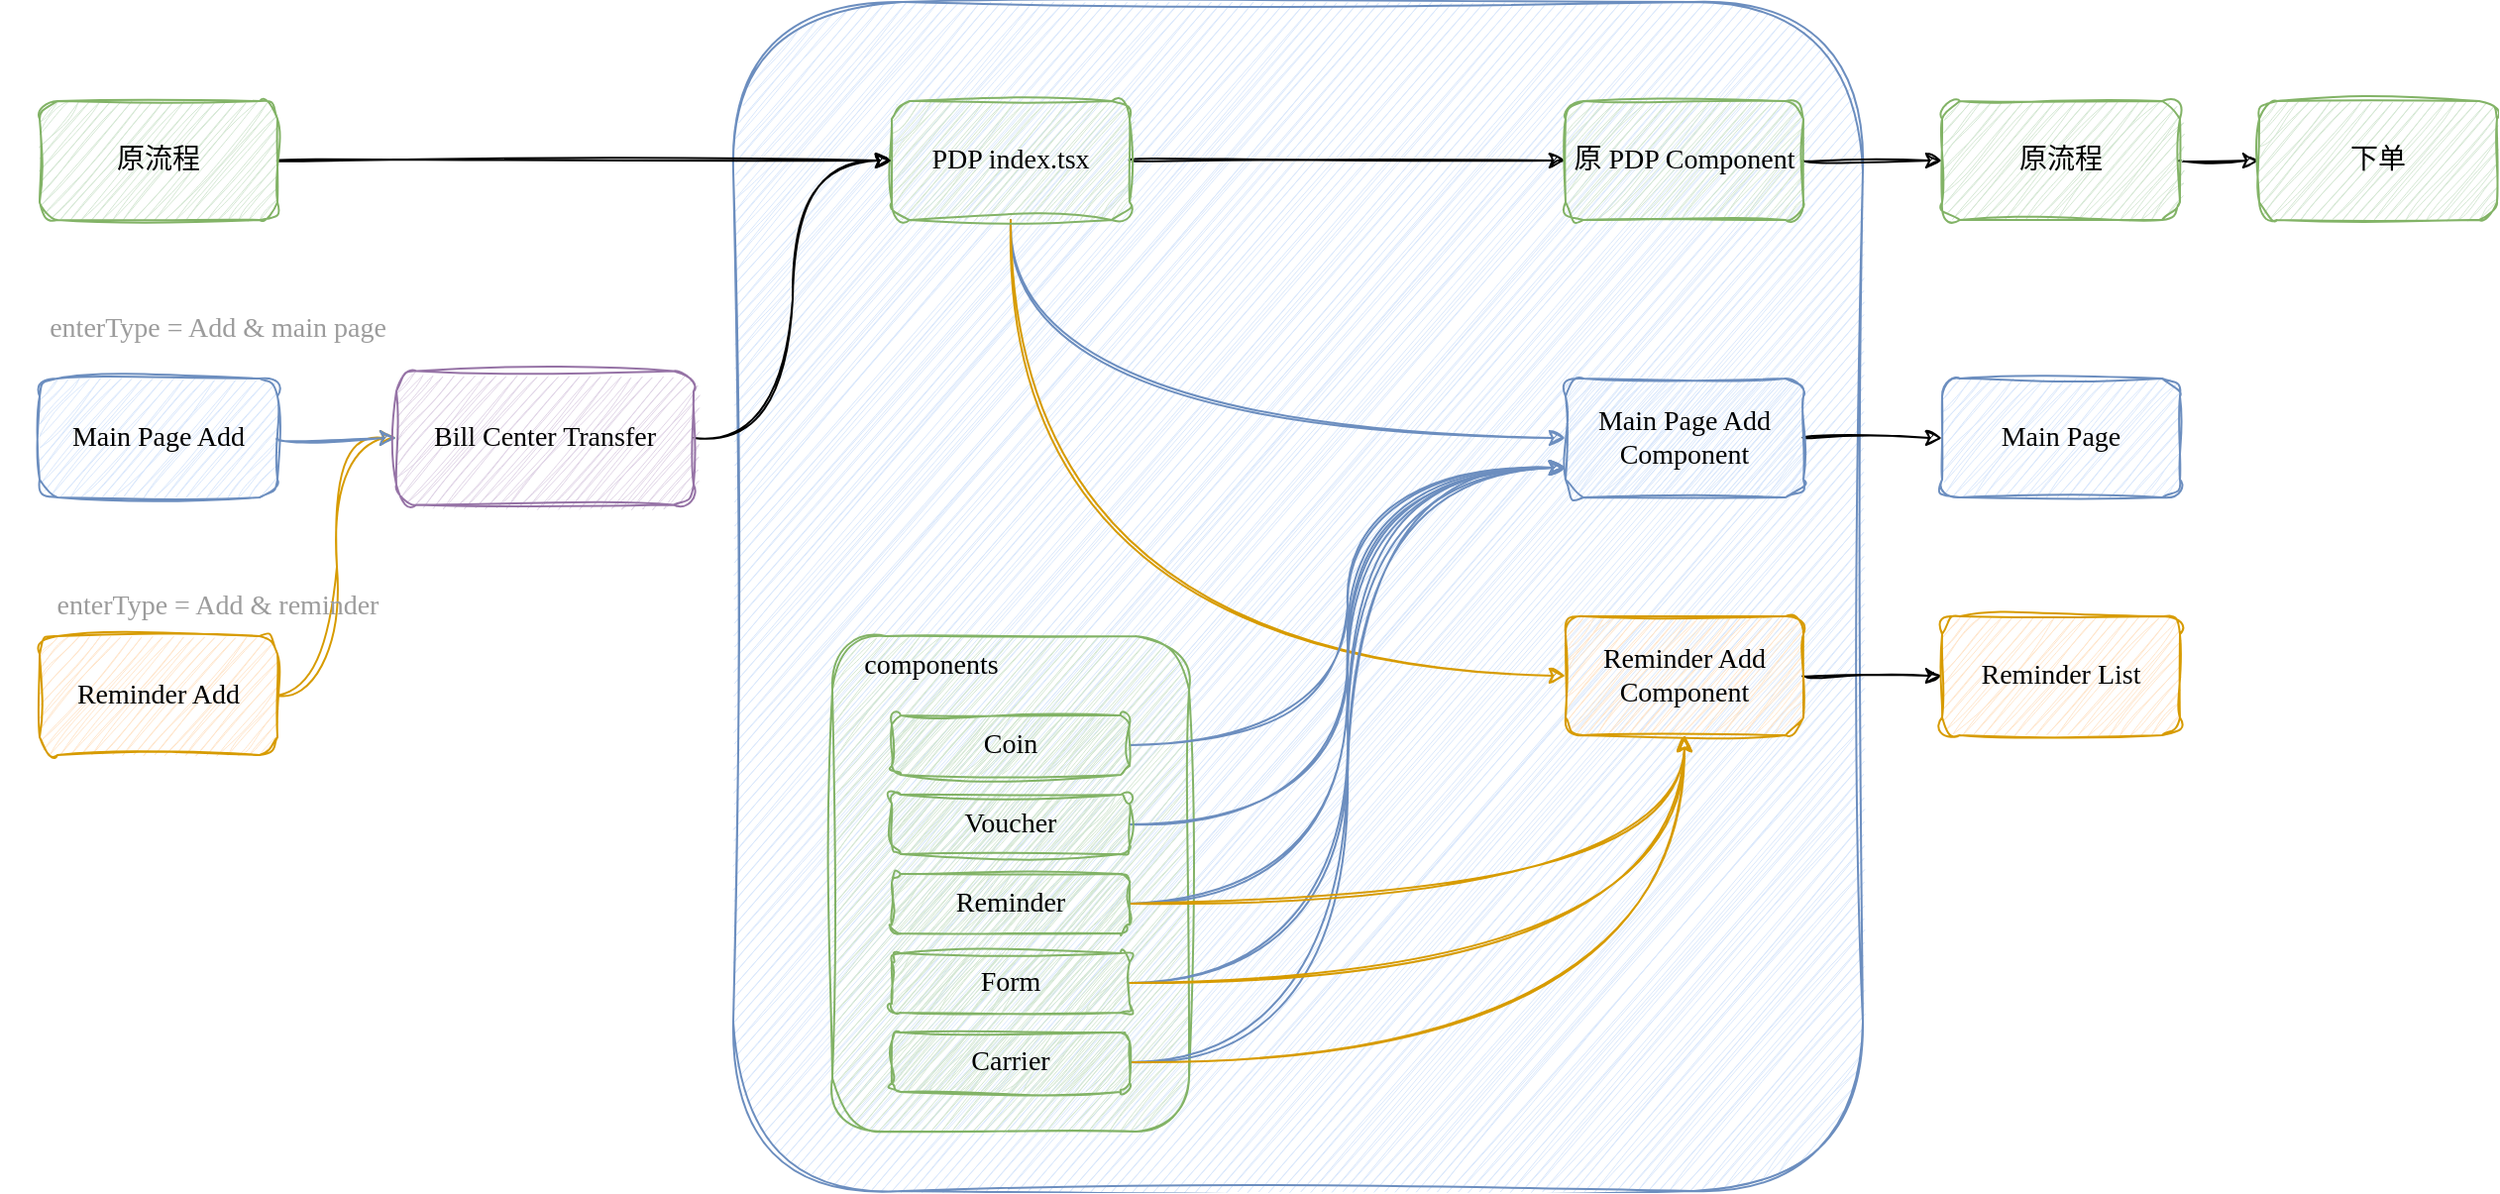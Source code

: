 <mxfile version="24.8.4" pages="3">
  <diagram name="第 1 页" id="teSIABedf8bf0ajUc_VX">
    <mxGraphModel dx="2247" dy="877" grid="1" gridSize="10" guides="1" tooltips="1" connect="1" arrows="1" fold="1" page="1" pageScale="1" pageWidth="827" pageHeight="1169" math="0" shadow="0">
      <root>
        <mxCell id="0" />
        <mxCell id="1" parent="0" />
        <mxCell id="sEB5FwpAec_Wfmmrv-Z2-6" value="" style="rounded=1;whiteSpace=wrap;html=1;sketch=1;hachureGap=4;jiggle=2;curveFitting=1;fontFamily=手札体-简;fontSize=14;labelBackgroundColor=none;fillColor=#dae8fc;strokeColor=#6c8ebf;textOpacity=50;" vertex="1" parent="1">
          <mxGeometry x="270" y="100" width="570" height="600" as="geometry" />
        </mxCell>
        <mxCell id="sEB5FwpAec_Wfmmrv-Z2-35" value="" style="rounded=1;whiteSpace=wrap;html=1;sketch=1;hachureGap=4;jiggle=2;curveFitting=1;fontFamily=手札体-简;fontSize=14;labelBackgroundColor=none;fillColor=#d5e8d4;strokeColor=#82b366;" vertex="1" parent="1">
          <mxGeometry x="320" y="420" width="180" height="250" as="geometry" />
        </mxCell>
        <mxCell id="sEB5FwpAec_Wfmmrv-Z2-27" style="edgeStyle=orthogonalEdgeStyle;shape=connector;curved=1;rounded=0;sketch=1;hachureGap=4;jiggle=2;curveFitting=1;orthogonalLoop=1;jettySize=auto;html=1;exitX=1;exitY=0.5;exitDx=0;exitDy=0;entryX=0;entryY=0.5;entryDx=0;entryDy=0;strokeColor=default;align=center;verticalAlign=middle;fontFamily=手札体-简;fontSize=14;fontColor=default;labelBackgroundColor=none;endArrow=classic;textOpacity=50;" edge="1" parent="1" source="sEB5FwpAec_Wfmmrv-Z2-1" target="sEB5FwpAec_Wfmmrv-Z2-2">
          <mxGeometry relative="1" as="geometry" />
        </mxCell>
        <mxCell id="sEB5FwpAec_Wfmmrv-Z2-1" value="原流程" style="rounded=1;whiteSpace=wrap;html=1;sketch=1;hachureGap=4;jiggle=2;curveFitting=1;fontFamily=手札体-简;fontSize=14;fillColor=#d5e8d4;strokeColor=#82b366;labelBackgroundColor=none;" vertex="1" parent="1">
          <mxGeometry x="-80" y="150" width="120" height="60" as="geometry" />
        </mxCell>
        <mxCell id="sEB5FwpAec_Wfmmrv-Z2-5" value="" style="edgeStyle=orthogonalEdgeStyle;rounded=0;sketch=1;hachureGap=4;jiggle=2;curveFitting=1;orthogonalLoop=1;jettySize=auto;html=1;fontFamily=手札体-简;curved=1;exitX=1;exitY=0.5;exitDx=0;exitDy=0;fontSize=14;textOpacity=50;labelBackgroundColor=none;" edge="1" parent="1" source="sEB5FwpAec_Wfmmrv-Z2-11" target="sEB5FwpAec_Wfmmrv-Z2-4">
          <mxGeometry relative="1" as="geometry">
            <mxPoint x="910.0" y="141.3" as="sourcePoint" />
          </mxGeometry>
        </mxCell>
        <mxCell id="sEB5FwpAec_Wfmmrv-Z2-12" style="edgeStyle=orthogonalEdgeStyle;shape=connector;curved=1;rounded=0;sketch=1;hachureGap=4;jiggle=2;curveFitting=1;orthogonalLoop=1;jettySize=auto;html=1;exitX=1;exitY=0.5;exitDx=0;exitDy=0;strokeColor=default;align=center;verticalAlign=middle;fontFamily=手札体-简;fontSize=14;fontColor=default;labelBackgroundColor=none;endArrow=classic;textOpacity=50;" edge="1" parent="1" source="sEB5FwpAec_Wfmmrv-Z2-2" target="sEB5FwpAec_Wfmmrv-Z2-11">
          <mxGeometry relative="1" as="geometry" />
        </mxCell>
        <mxCell id="sEB5FwpAec_Wfmmrv-Z2-19" style="edgeStyle=orthogonalEdgeStyle;shape=connector;curved=1;rounded=0;sketch=1;hachureGap=4;jiggle=2;curveFitting=1;orthogonalLoop=1;jettySize=auto;html=1;exitX=0.5;exitY=1;exitDx=0;exitDy=0;strokeColor=#6c8ebf;align=center;verticalAlign=middle;fontFamily=手札体-简;fontSize=14;fontColor=default;labelBackgroundColor=none;endArrow=classic;entryX=0;entryY=0.5;entryDx=0;entryDy=0;fillColor=#dae8fc;textOpacity=50;" edge="1" parent="1" source="sEB5FwpAec_Wfmmrv-Z2-2" target="sEB5FwpAec_Wfmmrv-Z2-13">
          <mxGeometry relative="1" as="geometry" />
        </mxCell>
        <mxCell id="sEB5FwpAec_Wfmmrv-Z2-20" style="edgeStyle=orthogonalEdgeStyle;shape=connector;curved=1;rounded=0;sketch=1;hachureGap=4;jiggle=2;curveFitting=1;orthogonalLoop=1;jettySize=auto;html=1;exitX=0.5;exitY=1;exitDx=0;exitDy=0;entryX=0;entryY=0.5;entryDx=0;entryDy=0;strokeColor=#d79b00;align=center;verticalAlign=middle;fontFamily=手札体-简;fontSize=14;fontColor=default;labelBackgroundColor=none;endArrow=classic;fillColor=#ffe6cc;textOpacity=50;" edge="1" parent="1" source="sEB5FwpAec_Wfmmrv-Z2-2" target="sEB5FwpAec_Wfmmrv-Z2-14">
          <mxGeometry relative="1" as="geometry" />
        </mxCell>
        <mxCell id="sEB5FwpAec_Wfmmrv-Z2-2" value="PDP index.tsx" style="rounded=1;whiteSpace=wrap;html=1;sketch=1;hachureGap=4;jiggle=2;curveFitting=1;fontFamily=手札体-简;fontSize=14;fillColor=#d5e8d4;strokeColor=#82b366;labelBackgroundColor=none;" vertex="1" parent="1">
          <mxGeometry x="350" y="150" width="120" height="60" as="geometry" />
        </mxCell>
        <mxCell id="sEB5FwpAec_Wfmmrv-Z2-25" value="" style="edgeStyle=orthogonalEdgeStyle;shape=connector;curved=1;rounded=0;sketch=1;hachureGap=4;jiggle=2;curveFitting=1;orthogonalLoop=1;jettySize=auto;html=1;strokeColor=default;align=center;verticalAlign=middle;fontFamily=手札体-简;fontSize=14;fontColor=default;labelBackgroundColor=none;endArrow=classic;textOpacity=50;" edge="1" parent="1" source="sEB5FwpAec_Wfmmrv-Z2-4" target="sEB5FwpAec_Wfmmrv-Z2-24">
          <mxGeometry relative="1" as="geometry" />
        </mxCell>
        <mxCell id="sEB5FwpAec_Wfmmrv-Z2-4" value="原流程" style="rounded=1;whiteSpace=wrap;html=1;sketch=1;hachureGap=4;jiggle=2;curveFitting=1;fontFamily=手札体-简;fontSize=14;fillColor=#d5e8d4;strokeColor=#82b366;labelBackgroundColor=none;" vertex="1" parent="1">
          <mxGeometry x="880" y="150" width="120" height="60" as="geometry" />
        </mxCell>
        <mxCell id="sEB5FwpAec_Wfmmrv-Z2-11" value="原 PDP Component" style="rounded=1;whiteSpace=wrap;html=1;sketch=1;hachureGap=4;jiggle=2;curveFitting=1;fontFamily=手札体-简;fontSize=14;labelBackgroundColor=none;fillColor=#d5e8d4;strokeColor=#82b366;" vertex="1" parent="1">
          <mxGeometry x="690" y="150" width="120" height="60" as="geometry" />
        </mxCell>
        <mxCell id="sEB5FwpAec_Wfmmrv-Z2-23" style="edgeStyle=orthogonalEdgeStyle;shape=connector;curved=1;rounded=0;sketch=1;hachureGap=4;jiggle=2;curveFitting=1;orthogonalLoop=1;jettySize=auto;html=1;exitX=1;exitY=0.5;exitDx=0;exitDy=0;entryX=0;entryY=0.5;entryDx=0;entryDy=0;strokeColor=default;align=center;verticalAlign=middle;fontFamily=手札体-简;fontSize=14;fontColor=default;labelBackgroundColor=none;endArrow=classic;textOpacity=50;" edge="1" parent="1" source="sEB5FwpAec_Wfmmrv-Z2-13" target="sEB5FwpAec_Wfmmrv-Z2-21">
          <mxGeometry relative="1" as="geometry" />
        </mxCell>
        <mxCell id="sEB5FwpAec_Wfmmrv-Z2-13" value="Main Page Add Component" style="rounded=1;whiteSpace=wrap;html=1;sketch=1;hachureGap=4;jiggle=2;curveFitting=1;fontFamily=手札体-简;fontSize=14;labelBackgroundColor=none;fillColor=#dae8fc;strokeColor=#6c8ebf;" vertex="1" parent="1">
          <mxGeometry x="690" y="290" width="120" height="60" as="geometry" />
        </mxCell>
        <mxCell id="sEB5FwpAec_Wfmmrv-Z2-26" style="edgeStyle=orthogonalEdgeStyle;shape=connector;curved=1;rounded=0;sketch=1;hachureGap=4;jiggle=2;curveFitting=1;orthogonalLoop=1;jettySize=auto;html=1;exitX=1;exitY=0.5;exitDx=0;exitDy=0;strokeColor=default;align=center;verticalAlign=middle;fontFamily=手札体-简;fontSize=14;fontColor=default;labelBackgroundColor=none;endArrow=classic;textOpacity=50;" edge="1" parent="1" source="sEB5FwpAec_Wfmmrv-Z2-14" target="sEB5FwpAec_Wfmmrv-Z2-22">
          <mxGeometry relative="1" as="geometry" />
        </mxCell>
        <mxCell id="sEB5FwpAec_Wfmmrv-Z2-14" value="Reminder Add Component" style="rounded=1;whiteSpace=wrap;html=1;sketch=1;hachureGap=4;jiggle=2;curveFitting=1;fontFamily=手札体-简;fontSize=14;labelBackgroundColor=none;fillColor=#ffe6cc;strokeColor=#d79b00;" vertex="1" parent="1">
          <mxGeometry x="690" y="410" width="120" height="60" as="geometry" />
        </mxCell>
        <mxCell id="sEB5FwpAec_Wfmmrv-Z2-29" style="edgeStyle=orthogonalEdgeStyle;shape=connector;curved=1;rounded=0;sketch=1;hachureGap=4;jiggle=2;curveFitting=1;orthogonalLoop=1;jettySize=auto;html=1;exitX=1;exitY=0.5;exitDx=0;exitDy=0;strokeColor=#d79b00;align=center;verticalAlign=middle;fontFamily=手札体-简;fontSize=14;fontColor=default;labelBackgroundColor=none;endArrow=classic;entryX=0;entryY=0.5;entryDx=0;entryDy=0;fillColor=#ffe6cc;textOpacity=50;" edge="1" parent="1" source="sEB5FwpAec_Wfmmrv-Z2-15" target="I_00KNkSAoPObTjrYQ4P-1">
          <mxGeometry relative="1" as="geometry">
            <mxPoint x="350" y="255" as="targetPoint" />
          </mxGeometry>
        </mxCell>
        <mxCell id="sEB5FwpAec_Wfmmrv-Z2-15" value="Reminder Add" style="rounded=1;whiteSpace=wrap;html=1;sketch=1;hachureGap=4;jiggle=2;curveFitting=1;fontFamily=手札体-简;fontSize=14;fillColor=#ffe6cc;strokeColor=#d79b00;labelBackgroundColor=none;" vertex="1" parent="1">
          <mxGeometry x="-80" y="420" width="120" height="60" as="geometry" />
        </mxCell>
        <mxCell id="sEB5FwpAec_Wfmmrv-Z2-28" style="edgeStyle=orthogonalEdgeStyle;shape=connector;curved=1;rounded=0;sketch=1;hachureGap=4;jiggle=2;curveFitting=1;orthogonalLoop=1;jettySize=auto;html=1;exitX=1;exitY=0.5;exitDx=0;exitDy=0;entryX=0;entryY=0.5;entryDx=0;entryDy=0;strokeColor=#6c8ebf;align=center;verticalAlign=middle;fontFamily=手札体-简;fontSize=14;fontColor=default;labelBackgroundColor=none;endArrow=classic;fillColor=#dae8fc;textOpacity=50;" edge="1" parent="1" source="sEB5FwpAec_Wfmmrv-Z2-16" target="I_00KNkSAoPObTjrYQ4P-1">
          <mxGeometry relative="1" as="geometry" />
        </mxCell>
        <mxCell id="sEB5FwpAec_Wfmmrv-Z2-16" value="Main Page Add" style="rounded=1;whiteSpace=wrap;html=1;sketch=1;hachureGap=4;jiggle=2;curveFitting=1;fontFamily=手札体-简;fontSize=14;fillColor=#dae8fc;strokeColor=#6c8ebf;labelBackgroundColor=none;" vertex="1" parent="1">
          <mxGeometry x="-80" y="290" width="120" height="60" as="geometry" />
        </mxCell>
        <mxCell id="sEB5FwpAec_Wfmmrv-Z2-21" value="Main Page" style="rounded=1;whiteSpace=wrap;html=1;sketch=1;hachureGap=4;jiggle=2;curveFitting=1;fontFamily=手札体-简;fontSize=14;fillColor=#dae8fc;strokeColor=#6c8ebf;labelBackgroundColor=none;" vertex="1" parent="1">
          <mxGeometry x="880" y="290" width="120" height="60" as="geometry" />
        </mxCell>
        <mxCell id="sEB5FwpAec_Wfmmrv-Z2-22" value="Reminder List" style="rounded=1;whiteSpace=wrap;html=1;sketch=1;hachureGap=4;jiggle=2;curveFitting=1;fontFamily=手札体-简;fontSize=14;fillColor=#ffe6cc;strokeColor=#d79b00;labelBackgroundColor=none;" vertex="1" parent="1">
          <mxGeometry x="880" y="410" width="120" height="60" as="geometry" />
        </mxCell>
        <mxCell id="sEB5FwpAec_Wfmmrv-Z2-24" value="下单" style="rounded=1;whiteSpace=wrap;html=1;sketch=1;hachureGap=4;jiggle=2;curveFitting=1;fontFamily=手札体-简;fontSize=14;fillColor=#d5e8d4;strokeColor=#82b366;labelBackgroundColor=none;" vertex="1" parent="1">
          <mxGeometry x="1040" y="150" width="120" height="60" as="geometry" />
        </mxCell>
        <mxCell id="sEB5FwpAec_Wfmmrv-Z2-41" style="edgeStyle=orthogonalEdgeStyle;shape=connector;curved=1;rounded=0;sketch=1;hachureGap=4;jiggle=2;curveFitting=1;orthogonalLoop=1;jettySize=auto;html=1;exitX=1;exitY=0.5;exitDx=0;exitDy=0;entryX=0;entryY=0.75;entryDx=0;entryDy=0;strokeColor=#6c8ebf;align=center;verticalAlign=middle;fontFamily=Architects Daughter;fontSource=https%3A%2F%2Ffonts.googleapis.com%2Fcss%3Ffamily%3DArchitects%2BDaughter;fontSize=11;fontColor=default;labelBackgroundColor=none;endArrow=classic;fillColor=#dae8fc;textOpacity=50;" edge="1" parent="1" source="sEB5FwpAec_Wfmmrv-Z2-30" target="sEB5FwpAec_Wfmmrv-Z2-13">
          <mxGeometry relative="1" as="geometry" />
        </mxCell>
        <mxCell id="sEB5FwpAec_Wfmmrv-Z2-43" style="edgeStyle=orthogonalEdgeStyle;shape=connector;curved=1;rounded=0;sketch=1;hachureGap=4;jiggle=2;curveFitting=1;orthogonalLoop=1;jettySize=auto;html=1;exitX=1;exitY=0.5;exitDx=0;exitDy=0;entryX=0.5;entryY=1;entryDx=0;entryDy=0;strokeColor=#d79b00;align=center;verticalAlign=middle;fontFamily=Architects Daughter;fontSource=https%3A%2F%2Ffonts.googleapis.com%2Fcss%3Ffamily%3DArchitects%2BDaughter;fontSize=11;fontColor=default;labelBackgroundColor=none;endArrow=classic;fillColor=#ffe6cc;textOpacity=50;" edge="1" parent="1" source="sEB5FwpAec_Wfmmrv-Z2-30" target="sEB5FwpAec_Wfmmrv-Z2-14">
          <mxGeometry relative="1" as="geometry" />
        </mxCell>
        <mxCell id="sEB5FwpAec_Wfmmrv-Z2-30" value="Carrier" style="rounded=1;whiteSpace=wrap;html=1;sketch=1;hachureGap=4;jiggle=2;curveFitting=1;fontFamily=手札体-简;fontSize=14;fillColor=#d5e8d4;strokeColor=#82b366;labelBackgroundColor=none;" vertex="1" parent="1">
          <mxGeometry x="350" y="620" width="120" height="30" as="geometry" />
        </mxCell>
        <mxCell id="sEB5FwpAec_Wfmmrv-Z2-40" style="edgeStyle=orthogonalEdgeStyle;shape=connector;curved=1;rounded=0;sketch=1;hachureGap=4;jiggle=2;curveFitting=1;orthogonalLoop=1;jettySize=auto;html=1;exitX=1;exitY=0.5;exitDx=0;exitDy=0;entryX=0;entryY=0.75;entryDx=0;entryDy=0;strokeColor=#6c8ebf;align=center;verticalAlign=middle;fontFamily=Architects Daughter;fontSource=https%3A%2F%2Ffonts.googleapis.com%2Fcss%3Ffamily%3DArchitects%2BDaughter;fontSize=11;fontColor=default;labelBackgroundColor=none;endArrow=classic;fillColor=#dae8fc;textOpacity=50;" edge="1" parent="1" source="sEB5FwpAec_Wfmmrv-Z2-31" target="sEB5FwpAec_Wfmmrv-Z2-13">
          <mxGeometry relative="1" as="geometry" />
        </mxCell>
        <mxCell id="sEB5FwpAec_Wfmmrv-Z2-42" style="edgeStyle=orthogonalEdgeStyle;shape=connector;curved=1;rounded=0;sketch=1;hachureGap=4;jiggle=2;curveFitting=1;orthogonalLoop=1;jettySize=auto;html=1;exitX=1;exitY=0.5;exitDx=0;exitDy=0;entryX=0.5;entryY=1;entryDx=0;entryDy=0;strokeColor=#d79b00;align=center;verticalAlign=middle;fontFamily=Architects Daughter;fontSource=https%3A%2F%2Ffonts.googleapis.com%2Fcss%3Ffamily%3DArchitects%2BDaughter;fontSize=11;fontColor=default;labelBackgroundColor=none;endArrow=classic;fillColor=#ffe6cc;textOpacity=50;" edge="1" parent="1" source="sEB5FwpAec_Wfmmrv-Z2-31" target="sEB5FwpAec_Wfmmrv-Z2-14">
          <mxGeometry relative="1" as="geometry" />
        </mxCell>
        <mxCell id="sEB5FwpAec_Wfmmrv-Z2-31" value="Form" style="rounded=1;whiteSpace=wrap;html=1;sketch=1;hachureGap=4;jiggle=2;curveFitting=1;fontFamily=手札体-简;fontSize=14;fillColor=#d5e8d4;strokeColor=#82b366;labelBackgroundColor=none;" vertex="1" parent="1">
          <mxGeometry x="350" y="580" width="120" height="30" as="geometry" />
        </mxCell>
        <mxCell id="sEB5FwpAec_Wfmmrv-Z2-37" style="edgeStyle=orthogonalEdgeStyle;shape=connector;curved=1;rounded=0;sketch=1;hachureGap=4;jiggle=2;curveFitting=1;orthogonalLoop=1;jettySize=auto;html=1;exitX=1;exitY=0.5;exitDx=0;exitDy=0;entryX=0;entryY=0.75;entryDx=0;entryDy=0;strokeColor=#6c8ebf;align=center;verticalAlign=middle;fontFamily=Architects Daughter;fontSource=https%3A%2F%2Ffonts.googleapis.com%2Fcss%3Ffamily%3DArchitects%2BDaughter;fontSize=11;fontColor=default;labelBackgroundColor=none;endArrow=classic;fillColor=#dae8fc;textOpacity=50;" edge="1" parent="1" source="sEB5FwpAec_Wfmmrv-Z2-32" target="sEB5FwpAec_Wfmmrv-Z2-13">
          <mxGeometry relative="1" as="geometry" />
        </mxCell>
        <mxCell id="sEB5FwpAec_Wfmmrv-Z2-32" value="Coin" style="rounded=1;whiteSpace=wrap;html=1;sketch=1;hachureGap=4;jiggle=2;curveFitting=1;fontFamily=手札体-简;fontSize=14;fillColor=#d5e8d4;strokeColor=#82b366;labelBackgroundColor=none;" vertex="1" parent="1">
          <mxGeometry x="350" y="460" width="120" height="30" as="geometry" />
        </mxCell>
        <mxCell id="sEB5FwpAec_Wfmmrv-Z2-39" style="edgeStyle=orthogonalEdgeStyle;shape=connector;curved=1;rounded=0;sketch=1;hachureGap=4;jiggle=2;curveFitting=1;orthogonalLoop=1;jettySize=auto;html=1;exitX=1;exitY=0.5;exitDx=0;exitDy=0;entryX=0;entryY=0.75;entryDx=0;entryDy=0;strokeColor=#6c8ebf;align=center;verticalAlign=middle;fontFamily=Architects Daughter;fontSource=https%3A%2F%2Ffonts.googleapis.com%2Fcss%3Ffamily%3DArchitects%2BDaughter;fontSize=11;fontColor=default;labelBackgroundColor=none;endArrow=classic;fillColor=#dae8fc;textOpacity=50;" edge="1" parent="1" source="sEB5FwpAec_Wfmmrv-Z2-33" target="sEB5FwpAec_Wfmmrv-Z2-13">
          <mxGeometry relative="1" as="geometry" />
        </mxCell>
        <mxCell id="sEB5FwpAec_Wfmmrv-Z2-44" style="edgeStyle=orthogonalEdgeStyle;shape=connector;curved=1;rounded=0;sketch=1;hachureGap=4;jiggle=2;curveFitting=1;orthogonalLoop=1;jettySize=auto;html=1;exitX=1;exitY=0.5;exitDx=0;exitDy=0;entryX=0.5;entryY=1;entryDx=0;entryDy=0;strokeColor=#d79b00;align=center;verticalAlign=middle;fontFamily=Architects Daughter;fontSource=https%3A%2F%2Ffonts.googleapis.com%2Fcss%3Ffamily%3DArchitects%2BDaughter;fontSize=11;fontColor=default;labelBackgroundColor=none;endArrow=classic;fillColor=#ffe6cc;textOpacity=50;" edge="1" parent="1" source="sEB5FwpAec_Wfmmrv-Z2-33" target="sEB5FwpAec_Wfmmrv-Z2-14">
          <mxGeometry relative="1" as="geometry" />
        </mxCell>
        <mxCell id="sEB5FwpAec_Wfmmrv-Z2-33" value="Reminder" style="rounded=1;whiteSpace=wrap;html=1;sketch=1;hachureGap=4;jiggle=2;curveFitting=1;fontFamily=手札体-简;fontSize=14;fillColor=#d5e8d4;strokeColor=#82b366;labelBackgroundColor=none;" vertex="1" parent="1">
          <mxGeometry x="350" y="540" width="120" height="30" as="geometry" />
        </mxCell>
        <mxCell id="sEB5FwpAec_Wfmmrv-Z2-38" style="edgeStyle=orthogonalEdgeStyle;shape=connector;curved=1;rounded=0;sketch=1;hachureGap=4;jiggle=2;curveFitting=1;orthogonalLoop=1;jettySize=auto;html=1;exitX=1;exitY=0.5;exitDx=0;exitDy=0;entryX=0;entryY=0.75;entryDx=0;entryDy=0;strokeColor=#6c8ebf;align=center;verticalAlign=middle;fontFamily=Architects Daughter;fontSource=https%3A%2F%2Ffonts.googleapis.com%2Fcss%3Ffamily%3DArchitects%2BDaughter;fontSize=11;fontColor=default;labelBackgroundColor=none;endArrow=classic;fillColor=#dae8fc;textOpacity=50;" edge="1" parent="1" source="sEB5FwpAec_Wfmmrv-Z2-34" target="sEB5FwpAec_Wfmmrv-Z2-13">
          <mxGeometry relative="1" as="geometry" />
        </mxCell>
        <mxCell id="sEB5FwpAec_Wfmmrv-Z2-34" value="Voucher" style="rounded=1;whiteSpace=wrap;html=1;sketch=1;hachureGap=4;jiggle=2;curveFitting=1;fontFamily=手札体-简;fontSize=14;fillColor=#d5e8d4;strokeColor=#82b366;labelBackgroundColor=none;" vertex="1" parent="1">
          <mxGeometry x="350" y="500" width="120" height="30" as="geometry" />
        </mxCell>
        <mxCell id="sEB5FwpAec_Wfmmrv-Z2-36" value="components" style="text;html=1;align=center;verticalAlign=middle;whiteSpace=wrap;rounded=0;fontFamily=手札体-简;fontSize=14;fontColor=default;labelBackgroundColor=none;" vertex="1" parent="1">
          <mxGeometry x="340" y="420" width="60" height="30" as="geometry" />
        </mxCell>
        <mxCell id="sEB5FwpAec_Wfmmrv-Z2-46" value="enterType = Add &amp;amp; main page" style="text;html=1;align=center;verticalAlign=middle;whiteSpace=wrap;rounded=0;fontFamily=手札体-简;fontSize=14;fontColor=#9c9c9c;labelBackgroundColor=none;" vertex="1" parent="1">
          <mxGeometry x="-100" y="250" width="220" height="30" as="geometry" />
        </mxCell>
        <mxCell id="sEB5FwpAec_Wfmmrv-Z2-47" value="enterType = Add &amp;amp; reminder" style="text;html=1;align=center;verticalAlign=middle;whiteSpace=wrap;rounded=0;fontFamily=手札体-简;fontSize=14;fontColor=#9c9c9c;labelBackgroundColor=none;" vertex="1" parent="1">
          <mxGeometry x="-90" y="390" width="200" height="30" as="geometry" />
        </mxCell>
        <mxCell id="UM_Je-QIZVyRQdrpyUqA-1" style="edgeStyle=orthogonalEdgeStyle;shape=connector;curved=1;rounded=0;sketch=1;hachureGap=4;jiggle=2;curveFitting=1;orthogonalLoop=1;jettySize=auto;html=1;exitX=1;exitY=0.5;exitDx=0;exitDy=0;entryX=0;entryY=0.5;entryDx=0;entryDy=0;strokeColor=default;align=center;verticalAlign=middle;fontFamily=Architects Daughter;fontSource=https%3A%2F%2Ffonts.googleapis.com%2Fcss%3Ffamily%3DArchitects%2BDaughter;fontSize=11;fontColor=default;labelBackgroundColor=default;endArrow=classic;" edge="1" parent="1" source="I_00KNkSAoPObTjrYQ4P-1" target="sEB5FwpAec_Wfmmrv-Z2-2">
          <mxGeometry relative="1" as="geometry" />
        </mxCell>
        <mxCell id="I_00KNkSAoPObTjrYQ4P-1" value="Bill Center Transfer" style="rounded=1;whiteSpace=wrap;html=1;sketch=1;hachureGap=4;jiggle=2;curveFitting=1;fontFamily=手札体-简;fontSize=14;fillColor=#e1d5e7;strokeColor=#9673a6;labelBackgroundColor=none;" vertex="1" parent="1">
          <mxGeometry x="100" y="286.25" width="150" height="67.5" as="geometry" />
        </mxCell>
      </root>
    </mxGraphModel>
  </diagram>
  <diagram id="Gx0PBL7qfGSmgcqi8eWl" name="第 2 页">
    <mxGraphModel dx="1633" dy="877" grid="1" gridSize="10" guides="1" tooltips="1" connect="1" arrows="1" fold="1" page="1" pageScale="1" pageWidth="827" pageHeight="1169" math="0" shadow="0">
      <root>
        <mxCell id="0" />
        <mxCell id="1" parent="0" />
        <mxCell id="eZN3rfs6bmmg2jXLvzz0-13" value="" style="rounded=1;whiteSpace=wrap;html=1;sketch=1;hachureGap=4;jiggle=2;curveFitting=1;fontFamily=Architects Daughter;fontSource=https%3A%2F%2Ffonts.googleapis.com%2Fcss%3Ffamily%3DArchitects%2BDaughter;fontSize=11;labelBackgroundColor=none;fillColor=#dae8fc;strokeColor=#6c8ebf;textOpacity=50;opacity=40;" vertex="1" parent="1">
          <mxGeometry x="595" y="120" width="350" height="210" as="geometry" />
        </mxCell>
        <mxCell id="eZN3rfs6bmmg2jXLvzz0-3" value="" style="edgeStyle=orthogonalEdgeStyle;shape=connector;curved=1;rounded=0;sketch=1;hachureGap=4;jiggle=2;curveFitting=1;orthogonalLoop=1;jettySize=auto;html=1;strokeColor=#6c8ebf;align=center;verticalAlign=middle;fontFamily=手札体-简;fontSize=14;fontColor=default;labelBackgroundColor=none;endArrow=classic;fillColor=#dae8fc;exitX=1;exitY=0.5;exitDx=0;exitDy=0;textOpacity=50;opacity=40;" edge="1" parent="1" source="T_SxSCXt8mJFyukf1s7O-1" target="eZN3rfs6bmmg2jXLvzz0-2">
          <mxGeometry relative="1" as="geometry" />
        </mxCell>
        <mxCell id="eZN3rfs6bmmg2jXLvzz0-5" style="edgeStyle=orthogonalEdgeStyle;shape=connector;curved=1;rounded=0;sketch=1;hachureGap=4;jiggle=2;curveFitting=1;orthogonalLoop=1;jettySize=auto;html=1;exitX=1;exitY=0.5;exitDx=0;exitDy=0;entryX=0;entryY=0.5;entryDx=0;entryDy=0;strokeColor=#6c8ebf;align=center;verticalAlign=middle;fontFamily=Architects Daughter;fontSource=https%3A%2F%2Ffonts.googleapis.com%2Fcss%3Ffamily%3DArchitects%2BDaughter;fontSize=11;fontColor=default;labelBackgroundColor=none;endArrow=classic;fillColor=#dae8fc;textOpacity=50;opacity=40;" edge="1" parent="1" source="T_SxSCXt8mJFyukf1s7O-1" target="eZN3rfs6bmmg2jXLvzz0-4">
          <mxGeometry relative="1" as="geometry" />
        </mxCell>
        <mxCell id="eZN3rfs6bmmg2jXLvzz0-1" value="MyBills H5" style="rounded=1;whiteSpace=wrap;html=1;sketch=1;hachureGap=4;jiggle=2;curveFitting=1;fontFamily=手札体-简;fontSize=14;labelBackgroundColor=none;fillColor=#d5e8d4;strokeColor=#82b366;textOpacity=50;opacity=40;" vertex="1" parent="1">
          <mxGeometry x="170" y="160" width="120" height="60" as="geometry" />
        </mxCell>
        <mxCell id="eZN3rfs6bmmg2jXLvzz0-7" value="" style="edgeStyle=orthogonalEdgeStyle;shape=connector;curved=1;rounded=0;sketch=1;hachureGap=4;jiggle=2;curveFitting=1;orthogonalLoop=1;jettySize=auto;html=1;strokeColor=#6c8ebf;align=center;verticalAlign=middle;fontFamily=Architects Daughter;fontSource=https%3A%2F%2Ffonts.googleapis.com%2Fcss%3Ffamily%3DArchitects%2BDaughter;fontSize=11;fontColor=default;labelBackgroundColor=none;endArrow=classic;fillColor=#dae8fc;textOpacity=50;opacity=40;" edge="1" parent="1" source="eZN3rfs6bmmg2jXLvzz0-2" target="eZN3rfs6bmmg2jXLvzz0-6">
          <mxGeometry relative="1" as="geometry" />
        </mxCell>
        <mxCell id="eZN3rfs6bmmg2jXLvzz0-18" style="edgeStyle=orthogonalEdgeStyle;shape=connector;curved=1;rounded=0;sketch=1;hachureGap=4;jiggle=2;curveFitting=1;orthogonalLoop=1;jettySize=auto;html=1;exitX=0.5;exitY=1;exitDx=0;exitDy=0;strokeColor=#9673a6;align=center;verticalAlign=middle;fontFamily=Architects Daughter;fontSource=https%3A%2F%2Ffonts.googleapis.com%2Fcss%3Ffamily%3DArchitects%2BDaughter;fontSize=11;fontColor=default;labelBackgroundColor=none;endArrow=classic;fillColor=#e1d5e7;" edge="1" parent="1" source="T_SxSCXt8mJFyukf1s7O-1" target="eZN3rfs6bmmg2jXLvzz0-17">
          <mxGeometry relative="1" as="geometry" />
        </mxCell>
        <mxCell id="eZN3rfs6bmmg2jXLvzz0-2" value="Select Carrier" style="rounded=1;whiteSpace=wrap;html=1;sketch=1;hachureGap=4;jiggle=2;curveFitting=1;fontFamily=手札体-简;fontSize=14;labelBackgroundColor=none;fillColor=#dae8fc;strokeColor=#6c8ebf;textOpacity=50;opacity=40;" vertex="1" parent="1">
          <mxGeometry x="635" y="160" width="120" height="60" as="geometry" />
        </mxCell>
        <mxCell id="eZN3rfs6bmmg2jXLvzz0-26" style="edgeStyle=orthogonalEdgeStyle;shape=connector;curved=1;rounded=0;sketch=1;hachureGap=4;jiggle=2;curveFitting=1;orthogonalLoop=1;jettySize=auto;html=1;exitX=0.5;exitY=1;exitDx=0;exitDy=0;entryX=0.5;entryY=0;entryDx=0;entryDy=0;strokeColor=#d79b00;align=center;verticalAlign=middle;fontFamily=Architects Daughter;fontSource=https%3A%2F%2Ffonts.googleapis.com%2Fcss%3Ffamily%3DArchitects%2BDaughter;fontSize=11;fontColor=default;labelBackgroundColor=none;endArrow=classic;fillColor=#ffe6cc;" edge="1" parent="1" source="eZN3rfs6bmmg2jXLvzz0-4" target="eZN3rfs6bmmg2jXLvzz0-24">
          <mxGeometry relative="1" as="geometry" />
        </mxCell>
        <mxCell id="eZN3rfs6bmmg2jXLvzz0-4" value="PDP" style="rounded=1;whiteSpace=wrap;html=1;sketch=1;hachureGap=4;jiggle=2;curveFitting=1;fontFamily=手札体-简;fontSize=14;labelBackgroundColor=none;fillColor=#dae8fc;strokeColor=#6c8ebf;textOpacity=50;opacity=40;" vertex="1" parent="1">
          <mxGeometry x="635" y="250" width="120" height="60" as="geometry" />
        </mxCell>
        <mxCell id="eZN3rfs6bmmg2jXLvzz0-27" style="edgeStyle=orthogonalEdgeStyle;shape=connector;curved=1;rounded=0;sketch=1;hachureGap=4;jiggle=2;curveFitting=1;orthogonalLoop=1;jettySize=auto;html=1;exitX=0.5;exitY=1;exitDx=0;exitDy=0;strokeColor=#d79b00;align=center;verticalAlign=middle;fontFamily=Architects Daughter;fontSource=https%3A%2F%2Ffonts.googleapis.com%2Fcss%3Ffamily%3DArchitects%2BDaughter;fontSize=11;fontColor=default;labelBackgroundColor=none;endArrow=classic;fillColor=#ffe6cc;" edge="1" parent="1" source="eZN3rfs6bmmg2jXLvzz0-6">
          <mxGeometry relative="1" as="geometry">
            <mxPoint x="770" y="360" as="targetPoint" />
          </mxGeometry>
        </mxCell>
        <mxCell id="eZN3rfs6bmmg2jXLvzz0-6" value="PDP" style="rounded=1;whiteSpace=wrap;html=1;sketch=1;hachureGap=4;jiggle=2;curveFitting=1;fontFamily=手札体-简;fontSize=14;labelBackgroundColor=none;fillColor=#dae8fc;strokeColor=#6c8ebf;textOpacity=50;opacity=40;" vertex="1" parent="1">
          <mxGeometry x="795" y="160" width="120" height="60" as="geometry" />
        </mxCell>
        <mxCell id="eZN3rfs6bmmg2jXLvzz0-14" value="Add 流程" style="text;html=1;align=center;verticalAlign=middle;whiteSpace=wrap;rounded=0;fontFamily=手札体-简;fontSize=15;fontColor=default;labelBackgroundColor=none;textOpacity=50;opacity=40;" vertex="1" parent="1">
          <mxGeometry x="595" y="120" width="90" height="30" as="geometry" />
        </mxCell>
        <mxCell id="eZN3rfs6bmmg2jXLvzz0-28" style="edgeStyle=orthogonalEdgeStyle;shape=connector;curved=1;rounded=0;sketch=1;hachureGap=4;jiggle=2;curveFitting=1;orthogonalLoop=1;jettySize=auto;html=1;exitX=1;exitY=0.5;exitDx=0;exitDy=0;entryX=0;entryY=0.5;entryDx=0;entryDy=0;strokeColor=#9673a6;align=center;verticalAlign=middle;fontFamily=Architects Daughter;fontSource=https%3A%2F%2Ffonts.googleapis.com%2Fcss%3Ffamily%3DArchitects%2BDaughter;fontSize=11;fontColor=default;labelBackgroundColor=none;endArrow=classic;fillColor=#e1d5e7;" edge="1" parent="1" source="eZN3rfs6bmmg2jXLvzz0-17" target="eZN3rfs6bmmg2jXLvzz0-24">
          <mxGeometry relative="1" as="geometry" />
        </mxCell>
        <mxCell id="eZN3rfs6bmmg2jXLvzz0-17" value="记录 rootTag" style="rounded=1;whiteSpace=wrap;html=1;sketch=1;hachureGap=4;jiggle=2;curveFitting=1;fontFamily=手札体-简;fontSize=14;labelBackgroundColor=none;fillColor=#e1d5e7;strokeColor=#9673a6;" vertex="1" parent="1">
          <mxGeometry x="390" y="360" width="120" height="60" as="geometry" />
        </mxCell>
        <mxCell id="eZN3rfs6bmmg2jXLvzz0-29" style="edgeStyle=orthogonalEdgeStyle;shape=connector;curved=1;rounded=0;sketch=1;hachureGap=4;jiggle=2;curveFitting=1;orthogonalLoop=1;jettySize=auto;html=1;exitX=0.5;exitY=1;exitDx=0;exitDy=0;entryX=0.5;entryY=1;entryDx=0;entryDy=0;strokeColor=#d79b00;align=center;verticalAlign=middle;fontFamily=Architects Daughter;fontSource=https%3A%2F%2Ffonts.googleapis.com%2Fcss%3Ffamily%3DArchitects%2BDaughter;fontSize=11;fontColor=default;labelBackgroundColor=none;endArrow=classic;fillColor=#ffe6cc;" edge="1" parent="1" source="eZN3rfs6bmmg2jXLvzz0-30" target="eZN3rfs6bmmg2jXLvzz0-1">
          <mxGeometry relative="1" as="geometry">
            <Array as="points" />
          </mxGeometry>
        </mxCell>
        <mxCell id="eZN3rfs6bmmg2jXLvzz0-32" style="edgeStyle=orthogonalEdgeStyle;shape=connector;curved=1;rounded=0;sketch=1;hachureGap=4;jiggle=2;curveFitting=1;orthogonalLoop=1;jettySize=auto;html=1;exitX=0.5;exitY=1;exitDx=0;exitDy=0;entryX=0.5;entryY=0;entryDx=0;entryDy=0;strokeColor=default;align=center;verticalAlign=middle;fontFamily=Architects Daughter;fontSource=https%3A%2F%2Ffonts.googleapis.com%2Fcss%3Ffamily%3DArchitects%2BDaughter;fontSize=11;fontColor=default;labelBackgroundColor=none;endArrow=classic;" edge="1" parent="1" source="eZN3rfs6bmmg2jXLvzz0-24" target="eZN3rfs6bmmg2jXLvzz0-30">
          <mxGeometry relative="1" as="geometry" />
        </mxCell>
        <mxCell id="eZN3rfs6bmmg2jXLvzz0-24" value="读取 RN&lt;div&gt;history stack&lt;/div&gt;" style="rounded=1;whiteSpace=wrap;html=1;sketch=1;hachureGap=4;jiggle=2;curveFitting=1;fontFamily=手札体-简;fontSize=14;labelBackgroundColor=none;fillColor=#ffe6cc;strokeColor=#d79b00;" vertex="1" parent="1">
          <mxGeometry x="710" y="360" width="120" height="60" as="geometry" />
        </mxCell>
        <mxCell id="eZN3rfs6bmmg2jXLvzz0-30" value="计算回退步数" style="rounded=1;whiteSpace=wrap;html=1;sketch=1;hachureGap=4;jiggle=2;curveFitting=1;fontFamily=手札体-简;fontSize=14;labelBackgroundColor=none;fillColor=#ffe6cc;strokeColor=#d79b00;" vertex="1" parent="1">
          <mxGeometry x="710" y="450" width="120" height="60" as="geometry" />
        </mxCell>
        <mxCell id="P3Yt_kHlLX-0_-PAfEoC-1" value="" style="rounded=1;whiteSpace=wrap;html=1;sketch=1;hachureGap=4;jiggle=2;curveFitting=1;fontFamily=Architects Daughter;fontSource=https%3A%2F%2Ffonts.googleapis.com%2Fcss%3Ffamily%3DArchitects%2BDaughter;fontSize=11;labelBackgroundColor=default;fillColor=#dae8fc;strokeColor=#6c8ebf;opacity=60;" vertex="1" parent="1">
          <mxGeometry x="720" y="640" width="350" height="210" as="geometry" />
        </mxCell>
        <mxCell id="P3Yt_kHlLX-0_-PAfEoC-2" value="" style="edgeStyle=orthogonalEdgeStyle;shape=connector;curved=1;rounded=0;sketch=1;hachureGap=4;jiggle=2;curveFitting=1;orthogonalLoop=1;jettySize=auto;html=1;strokeColor=#6c8ebf;align=center;verticalAlign=middle;fontFamily=手札体-简;fontSize=14;fontColor=default;labelBackgroundColor=default;endArrow=classic;fillColor=#dae8fc;" edge="1" parent="1" source="P3Yt_kHlLX-0_-PAfEoC-4" target="P3Yt_kHlLX-0_-PAfEoC-6">
          <mxGeometry relative="1" as="geometry" />
        </mxCell>
        <mxCell id="P3Yt_kHlLX-0_-PAfEoC-3" style="edgeStyle=orthogonalEdgeStyle;shape=connector;curved=1;rounded=0;sketch=1;hachureGap=4;jiggle=2;curveFitting=1;orthogonalLoop=1;jettySize=auto;html=1;exitX=1;exitY=0.5;exitDx=0;exitDy=0;entryX=0;entryY=0.5;entryDx=0;entryDy=0;strokeColor=#6c8ebf;align=center;verticalAlign=middle;fontFamily=Architects Daughter;fontSource=https%3A%2F%2Ffonts.googleapis.com%2Fcss%3Ffamily%3DArchitects%2BDaughter;fontSize=11;fontColor=default;labelBackgroundColor=default;endArrow=classic;fillColor=#dae8fc;" edge="1" parent="1" source="P3Yt_kHlLX-0_-PAfEoC-4" target="P3Yt_kHlLX-0_-PAfEoC-8">
          <mxGeometry relative="1" as="geometry" />
        </mxCell>
        <mxCell id="P3Yt_kHlLX-0_-PAfEoC-4" value="MyBills H5" style="rounded=1;whiteSpace=wrap;html=1;sketch=1;hachureGap=4;jiggle=2;curveFitting=1;fontFamily=手札体-简;fontSize=14;labelBackgroundColor=default;fillColor=#d5e8d4;strokeColor=#82b366;" vertex="1" parent="1">
          <mxGeometry x="480" y="680" width="120" height="60" as="geometry" />
        </mxCell>
        <mxCell id="P3Yt_kHlLX-0_-PAfEoC-5" value="" style="edgeStyle=orthogonalEdgeStyle;shape=connector;curved=1;rounded=0;sketch=1;hachureGap=4;jiggle=2;curveFitting=1;orthogonalLoop=1;jettySize=auto;html=1;strokeColor=#6c8ebf;align=center;verticalAlign=middle;fontFamily=Architects Daughter;fontSource=https%3A%2F%2Ffonts.googleapis.com%2Fcss%3Ffamily%3DArchitects%2BDaughter;fontSize=11;fontColor=default;labelBackgroundColor=default;endArrow=classic;fillColor=#dae8fc;" edge="1" parent="1" source="P3Yt_kHlLX-0_-PAfEoC-6" target="P3Yt_kHlLX-0_-PAfEoC-11">
          <mxGeometry relative="1" as="geometry" />
        </mxCell>
        <mxCell id="P3Yt_kHlLX-0_-PAfEoC-6" value="Select Carrier" style="rounded=1;whiteSpace=wrap;html=1;sketch=1;hachureGap=4;jiggle=2;curveFitting=1;fontFamily=手札体-简;fontSize=14;labelBackgroundColor=default;fillColor=#dae8fc;strokeColor=#6c8ebf;" vertex="1" parent="1">
          <mxGeometry x="760" y="680" width="120" height="60" as="geometry" />
        </mxCell>
        <mxCell id="P3Yt_kHlLX-0_-PAfEoC-8" value="PDP" style="rounded=1;whiteSpace=wrap;html=1;sketch=1;hachureGap=4;jiggle=2;curveFitting=1;fontFamily=手札体-简;fontSize=14;labelBackgroundColor=default;fillColor=#dae8fc;strokeColor=#6c8ebf;" vertex="1" parent="1">
          <mxGeometry x="760" y="770" width="120" height="60" as="geometry" />
        </mxCell>
        <mxCell id="P3Yt_kHlLX-0_-PAfEoC-11" value="PDP" style="rounded=1;whiteSpace=wrap;html=1;sketch=1;hachureGap=4;jiggle=2;curveFitting=1;fontFamily=手札体-简;fontSize=14;labelBackgroundColor=default;fillColor=#dae8fc;strokeColor=#6c8ebf;" vertex="1" parent="1">
          <mxGeometry x="920" y="680" width="120" height="60" as="geometry" />
        </mxCell>
        <mxCell id="P3Yt_kHlLX-0_-PAfEoC-12" value="Add 流程" style="text;html=1;align=center;verticalAlign=middle;whiteSpace=wrap;rounded=0;fontFamily=手札体-简;fontSize=15;fontColor=default;labelBackgroundColor=none;" vertex="1" parent="1">
          <mxGeometry x="720" y="640" width="90" height="30" as="geometry" />
        </mxCell>
        <mxCell id="P3Yt_kHlLX-0_-PAfEoC-16" style="edgeStyle=orthogonalEdgeStyle;shape=connector;curved=1;rounded=0;sketch=1;hachureGap=4;jiggle=2;curveFitting=1;orthogonalLoop=1;jettySize=auto;html=1;exitX=1;exitY=0.5;exitDx=0;exitDy=0;entryX=0;entryY=0.5;entryDx=0;entryDy=0;strokeColor=default;align=center;verticalAlign=middle;fontFamily=Architects Daughter;fontSource=https%3A%2F%2Ffonts.googleapis.com%2Fcss%3Ffamily%3DArchitects%2BDaughter;fontSize=11;fontColor=default;labelBackgroundColor=default;endArrow=classic;" edge="1" parent="1" source="P3Yt_kHlLX-0_-PAfEoC-15" target="P3Yt_kHlLX-0_-PAfEoC-4">
          <mxGeometry relative="1" as="geometry" />
        </mxCell>
        <mxCell id="P3Yt_kHlLX-0_-PAfEoC-15" value="bill RN 页面" style="rounded=1;whiteSpace=wrap;html=1;sketch=1;hachureGap=4;jiggle=2;curveFitting=1;fontFamily=手札体-简;fontSize=14;labelBackgroundColor=default;fillColor=#dae8fc;strokeColor=#6c8ebf;opacity=30;" vertex="1" parent="1">
          <mxGeometry x="320" y="680" width="120" height="60" as="geometry" />
        </mxCell>
        <mxCell id="P3Yt_kHlLX-0_-PAfEoC-17" style="edgeStyle=orthogonalEdgeStyle;shape=connector;curved=1;rounded=0;sketch=1;hachureGap=4;jiggle=2;curveFitting=1;orthogonalLoop=1;jettySize=auto;html=1;entryX=0;entryY=0.5;entryDx=0;entryDy=0;strokeColor=default;align=center;verticalAlign=middle;fontFamily=Architects Daughter;fontSource=https%3A%2F%2Ffonts.googleapis.com%2Fcss%3Ffamily%3DArchitects%2BDaughter;fontSize=11;fontColor=default;labelBackgroundColor=default;endArrow=classic;" edge="1" parent="1">
          <mxGeometry relative="1" as="geometry">
            <mxPoint x="280" y="710" as="sourcePoint" />
            <mxPoint x="320" y="709.5" as="targetPoint" />
          </mxGeometry>
        </mxCell>
        <mxCell id="P3Yt_kHlLX-0_-PAfEoC-18" value="MyBills H5" style="rounded=1;whiteSpace=wrap;html=1;sketch=1;hachureGap=4;jiggle=2;curveFitting=1;fontFamily=手札体-简;fontSize=14;labelBackgroundColor=default;fillColor=#d5e8d4;strokeColor=#82b366;" vertex="1" parent="1">
          <mxGeometry x="320" y="870" width="120" height="60" as="geometry" />
        </mxCell>
        <mxCell id="P3Yt_kHlLX-0_-PAfEoC-19" value="其他页面" style="rounded=1;whiteSpace=wrap;html=1;sketch=1;hachureGap=4;jiggle=2;curveFitting=1;fontFamily=手札体-简;fontSize=14;labelBackgroundColor=default;fillColor=#ffe6cc;strokeColor=#d79b00;" vertex="1" parent="1">
          <mxGeometry x="160" y="680" width="120" height="60" as="geometry" />
        </mxCell>
        <mxCell id="P3Yt_kHlLX-0_-PAfEoC-21" style="edgeStyle=orthogonalEdgeStyle;shape=connector;curved=1;rounded=0;sketch=1;hachureGap=4;jiggle=2;curveFitting=1;orthogonalLoop=1;jettySize=auto;html=1;exitX=1;exitY=0.5;exitDx=0;exitDy=0;entryX=0;entryY=0.5;entryDx=0;entryDy=0;strokeColor=default;align=center;verticalAlign=middle;fontFamily=Architects Daughter;fontSource=https%3A%2F%2Ffonts.googleapis.com%2Fcss%3Ffamily%3DArchitects%2BDaughter;fontSize=11;fontColor=default;labelBackgroundColor=default;endArrow=classic;" edge="1" parent="1" source="P3Yt_kHlLX-0_-PAfEoC-20" target="P3Yt_kHlLX-0_-PAfEoC-18">
          <mxGeometry relative="1" as="geometry" />
        </mxCell>
        <mxCell id="P3Yt_kHlLX-0_-PAfEoC-20" value="其他页面" style="rounded=1;whiteSpace=wrap;html=1;sketch=1;hachureGap=4;jiggle=2;curveFitting=1;fontFamily=手札体-简;fontSize=14;labelBackgroundColor=default;fillColor=#ffe6cc;strokeColor=#d79b00;" vertex="1" parent="1">
          <mxGeometry x="160" y="870" width="120" height="60" as="geometry" />
        </mxCell>
        <mxCell id="P3Yt_kHlLX-0_-PAfEoC-22" value="" style="shape=flexArrow;endArrow=classic;html=1;rounded=0;sketch=1;hachureGap=4;jiggle=2;curveFitting=1;strokeColor=#b85450;align=center;verticalAlign=middle;fontFamily=Architects Daughter;fontSource=https%3A%2F%2Ffonts.googleapis.com%2Fcss%3Ffamily%3DArchitects%2BDaughter;fontSize=11;fontColor=default;labelBackgroundColor=default;edgeStyle=orthogonalEdgeStyle;curved=1;fillColor=#f8cecc;" edge="1" parent="1">
          <mxGeometry width="50" height="50" relative="1" as="geometry">
            <mxPoint x="300" y="760" as="sourcePoint" />
            <mxPoint x="300" y="850" as="targetPoint" />
          </mxGeometry>
        </mxCell>
        <mxCell id="P3Yt_kHlLX-0_-PAfEoC-23" value="全部回退" style="text;html=1;align=center;verticalAlign=middle;whiteSpace=wrap;rounded=0;fontFamily=手札体-简;fontSize=16;labelBackgroundColor=none;fillColor=#f8cecc;strokeColor=#b85450;" vertex="1" parent="1">
          <mxGeometry x="315" y="785" width="120" height="30" as="geometry" />
        </mxCell>
        <mxCell id="T_SxSCXt8mJFyukf1s7O-2" value="" style="edgeStyle=orthogonalEdgeStyle;shape=connector;curved=1;rounded=0;sketch=1;hachureGap=4;jiggle=2;curveFitting=1;orthogonalLoop=1;jettySize=auto;html=1;exitX=1;exitY=0.5;exitDx=0;exitDy=0;entryX=0;entryY=0.5;entryDx=0;entryDy=0;strokeColor=#6c8ebf;align=center;verticalAlign=middle;fontFamily=Architects Daughter;fontSource=https%3A%2F%2Ffonts.googleapis.com%2Fcss%3Ffamily%3DArchitects%2BDaughter;fontSize=11;fontColor=default;labelBackgroundColor=none;endArrow=classic;fillColor=#dae8fc;" edge="1" parent="1" source="eZN3rfs6bmmg2jXLvzz0-1" target="T_SxSCXt8mJFyukf1s7O-1">
          <mxGeometry relative="1" as="geometry">
            <mxPoint x="290" y="190" as="sourcePoint" />
            <mxPoint x="635" y="280" as="targetPoint" />
          </mxGeometry>
        </mxCell>
        <mxCell id="T_SxSCXt8mJFyukf1s7O-1" value="Bill Center Transfer" style="rounded=1;whiteSpace=wrap;html=1;sketch=1;hachureGap=4;jiggle=2;curveFitting=1;fontFamily=手札体-简;fontSize=14;labelBackgroundColor=none;fillColor=#e1d5e7;strokeColor=#9673a6;" vertex="1" parent="1">
          <mxGeometry x="370" y="150" width="160" height="80" as="geometry" />
        </mxCell>
      </root>
    </mxGraphModel>
  </diagram>
  <diagram id="TFked01I9oOquG6VXtoJ" name="第 3 页">
    <mxGraphModel dx="2041" dy="1096" grid="1" gridSize="10" guides="1" tooltips="1" connect="1" arrows="1" fold="1" page="1" pageScale="1" pageWidth="827" pageHeight="1169" math="0" shadow="0">
      <root>
        <mxCell id="0" />
        <mxCell id="1" parent="0" />
        <mxCell id="Kx6vkE1jNv6lLl1jNW92-63" value="" style="rounded=1;whiteSpace=wrap;html=1;sketch=1;hachureGap=4;jiggle=2;curveFitting=1;fontFamily=手札体-简;fontSize=11;labelBackgroundColor=default;fillColor=#d5e8d4;strokeColor=#82b366;opacity=40;" vertex="1" parent="1">
          <mxGeometry x="780" y="480" width="590" height="330" as="geometry" />
        </mxCell>
        <mxCell id="Kx6vkE1jNv6lLl1jNW92-50" style="edgeStyle=orthogonalEdgeStyle;shape=connector;curved=1;rounded=0;sketch=1;hachureGap=4;jiggle=2;curveFitting=1;orthogonalLoop=1;jettySize=auto;html=1;exitX=0.5;exitY=0;exitDx=0;exitDy=0;entryX=0.5;entryY=1;entryDx=0;entryDy=0;strokeColor=#6c8ebf;align=center;verticalAlign=middle;fontFamily=手札体-简;fontSize=11;fontColor=default;labelBackgroundColor=default;endArrow=classic;fillColor=#dae8fc;" edge="1" parent="1" source="IWZmRgrbverbkshSkq_F-1" target="Kx6vkE1jNv6lLl1jNW92-46">
          <mxGeometry relative="1" as="geometry" />
        </mxCell>
        <mxCell id="IWZmRgrbverbkshSkq_F-1" value="" style="rounded=1;whiteSpace=wrap;html=1;sketch=1;hachureGap=4;jiggle=2;curveFitting=1;fontFamily=手札体-简;fontSize=11;labelBackgroundColor=none;fillColor=#dae8fc;strokeColor=#6c8ebf;" vertex="1" parent="1">
          <mxGeometry x="780" y="320" width="400" height="140" as="geometry" />
        </mxCell>
        <mxCell id="Kx6vkE1jNv6lLl1jNW92-7" style="edgeStyle=orthogonalEdgeStyle;shape=connector;curved=1;rounded=0;sketch=1;hachureGap=4;jiggle=2;curveFitting=1;orthogonalLoop=1;jettySize=auto;html=1;exitX=1;exitY=0.5;exitDx=0;exitDy=0;strokeColor=#6c8ebf;align=center;verticalAlign=middle;fontFamily=手札体-简;fontSize=14;fontColor=default;labelBackgroundColor=none;endArrow=classic;entryX=0;entryY=0.5;entryDx=0;entryDy=0;fillColor=#dae8fc;textOpacity=50;" edge="1" parent="1" source="Kx6vkE1jNv6lLl1jNW92-40" target="Kx6vkE1jNv6lLl1jNW92-14">
          <mxGeometry relative="1" as="geometry" />
        </mxCell>
        <mxCell id="Kx6vkE1jNv6lLl1jNW92-13" style="edgeStyle=orthogonalEdgeStyle;shape=connector;curved=1;rounded=0;sketch=1;hachureGap=4;jiggle=2;curveFitting=1;orthogonalLoop=1;jettySize=auto;html=1;exitX=1;exitY=0.5;exitDx=0;exitDy=0;entryX=0;entryY=0.5;entryDx=0;entryDy=0;strokeColor=default;align=center;verticalAlign=middle;fontFamily=手札体-简;fontSize=14;fontColor=default;labelBackgroundColor=none;endArrow=classic;textOpacity=50;" edge="1" parent="1" source="Kx6vkE1jNv6lLl1jNW92-14" target="Kx6vkE1jNv6lLl1jNW92-21">
          <mxGeometry relative="1" as="geometry" />
        </mxCell>
        <mxCell id="Kx6vkE1jNv6lLl1jNW92-14" value="Main Page Add Component" style="rounded=1;whiteSpace=wrap;html=1;sketch=1;hachureGap=4;jiggle=2;curveFitting=1;fontFamily=手札体-简;fontSize=14;labelBackgroundColor=none;fillColor=#dae8fc;strokeColor=#6c8ebf;" vertex="1" parent="1">
          <mxGeometry x="820" y="360" width="120" height="60" as="geometry" />
        </mxCell>
        <mxCell id="Kx6vkE1jNv6lLl1jNW92-19" style="edgeStyle=orthogonalEdgeStyle;shape=connector;curved=1;rounded=0;sketch=1;hachureGap=4;jiggle=2;curveFitting=1;orthogonalLoop=1;jettySize=auto;html=1;exitX=1;exitY=0.5;exitDx=0;exitDy=0;entryX=0;entryY=0.5;entryDx=0;entryDy=0;strokeColor=#6c8ebf;align=center;verticalAlign=middle;fontFamily=手札体-简;fontSize=14;fontColor=default;labelBackgroundColor=none;endArrow=classic;fillColor=#dae8fc;textOpacity=50;" edge="1" parent="1" source="Kx6vkE1jNv6lLl1jNW92-20" target="Kx6vkE1jNv6lLl1jNW92-40">
          <mxGeometry relative="1" as="geometry" />
        </mxCell>
        <mxCell id="Kx6vkE1jNv6lLl1jNW92-20" value="My Bills H&lt;span style=&quot;background-color: initial;&quot;&gt;5&lt;/span&gt;" style="rounded=1;whiteSpace=wrap;html=1;sketch=1;hachureGap=4;jiggle=2;curveFitting=1;fontFamily=手札体-简;fontSize=14;fillColor=#ffe6cc;strokeColor=#d79b00;labelBackgroundColor=none;" vertex="1" parent="1">
          <mxGeometry x="294" y="360" width="120" height="60" as="geometry" />
        </mxCell>
        <mxCell id="Kx6vkE1jNv6lLl1jNW92-21" value="Main Page" style="rounded=1;whiteSpace=wrap;html=1;sketch=1;hachureGap=4;jiggle=2;curveFitting=1;fontFamily=手札体-简;fontSize=14;fillColor=#dae8fc;strokeColor=#6c8ebf;labelBackgroundColor=none;" vertex="1" parent="1">
          <mxGeometry x="1010" y="360" width="120" height="60" as="geometry" />
        </mxCell>
        <mxCell id="Kx6vkE1jNv6lLl1jNW92-48" style="edgeStyle=orthogonalEdgeStyle;shape=connector;curved=1;rounded=0;sketch=1;hachureGap=4;jiggle=2;curveFitting=1;orthogonalLoop=1;jettySize=auto;html=1;exitX=0.5;exitY=0;exitDx=0;exitDy=0;entryX=0.5;entryY=1;entryDx=0;entryDy=0;strokeColor=#6c8ebf;align=center;verticalAlign=middle;fontFamily=手札体-简;fontSize=11;fontColor=default;labelBackgroundColor=default;endArrow=classic;fillColor=#dae8fc;" edge="1" parent="1" source="Kx6vkE1jNv6lLl1jNW92-40" target="Kx6vkE1jNv6lLl1jNW92-44">
          <mxGeometry relative="1" as="geometry" />
        </mxCell>
        <mxCell id="Kx6vkE1jNv6lLl1jNW92-65" style="edgeStyle=orthogonalEdgeStyle;shape=connector;curved=1;rounded=0;sketch=1;hachureGap=4;jiggle=2;curveFitting=1;orthogonalLoop=1;jettySize=auto;html=1;exitX=0.5;exitY=1;exitDx=0;exitDy=0;entryX=0;entryY=0.5;entryDx=0;entryDy=0;strokeColor=#b85450;align=center;verticalAlign=middle;fontFamily=手札体-简;fontSize=11;fontColor=default;labelBackgroundColor=default;endArrow=classic;fillColor=#f8cecc;" edge="1" parent="1" source="Kx6vkE1jNv6lLl1jNW92-40" target="Kx6vkE1jNv6lLl1jNW92-56">
          <mxGeometry relative="1" as="geometry" />
        </mxCell>
        <mxCell id="Kx6vkE1jNv6lLl1jNW92-72" style="edgeStyle=orthogonalEdgeStyle;shape=connector;curved=1;rounded=0;sketch=1;hachureGap=4;jiggle=2;curveFitting=1;orthogonalLoop=1;jettySize=auto;html=1;exitX=0.5;exitY=1;exitDx=0;exitDy=0;strokeColor=#b85450;align=center;verticalAlign=middle;fontFamily=手札体-简;fontSize=11;fontColor=default;labelBackgroundColor=default;endArrow=classic;fillColor=#f8cecc;entryX=0;entryY=0.5;entryDx=0;entryDy=0;" edge="1" parent="1" source="Kx6vkE1jNv6lLl1jNW92-40" target="Kx6vkE1jNv6lLl1jNW92-59">
          <mxGeometry relative="1" as="geometry" />
        </mxCell>
        <mxCell id="Kx6vkE1jNv6lLl1jNW92-73" style="edgeStyle=orthogonalEdgeStyle;shape=connector;curved=1;rounded=0;sketch=1;hachureGap=4;jiggle=2;curveFitting=1;orthogonalLoop=1;jettySize=auto;html=1;exitX=0.5;exitY=1;exitDx=0;exitDy=0;entryX=0;entryY=0.5;entryDx=0;entryDy=0;strokeColor=#b85450;align=center;verticalAlign=middle;fontFamily=手札体-简;fontSize=11;fontColor=default;labelBackgroundColor=default;endArrow=classic;fillColor=#f8cecc;" edge="1" parent="1" source="Kx6vkE1jNv6lLl1jNW92-40" target="Kx6vkE1jNv6lLl1jNW92-58">
          <mxGeometry relative="1" as="geometry" />
        </mxCell>
        <mxCell id="Kx6vkE1jNv6lLl1jNW92-40" value="Bill Center Transfer" style="rounded=1;whiteSpace=wrap;html=1;sketch=1;hachureGap=4;jiggle=2;curveFitting=1;fontFamily=手札体-简;fontSize=14;fillColor=#e1d5e7;strokeColor=#9673a6;labelBackgroundColor=none;" vertex="1" parent="1">
          <mxGeometry x="532" y="345" width="176" height="90" as="geometry" />
        </mxCell>
        <mxCell id="Kx6vkE1jNv6lLl1jNW92-41" value="Add 流程" style="text;html=1;align=center;verticalAlign=middle;whiteSpace=wrap;rounded=0;fontFamily=手札体-简;fontSize=15;fontColor=default;labelBackgroundColor=none;" vertex="1" parent="1">
          <mxGeometry x="780" y="320" width="90" height="30" as="geometry" />
        </mxCell>
        <mxCell id="Kx6vkE1jNv6lLl1jNW92-43" style="edgeStyle=orthogonalEdgeStyle;shape=connector;curved=1;rounded=0;sketch=1;hachureGap=4;jiggle=2;curveFitting=1;orthogonalLoop=1;jettySize=auto;html=1;exitX=1;exitY=0.5;exitDx=0;exitDy=0;entryX=0;entryY=0.5;entryDx=0;entryDy=0;strokeColor=#6c8ebf;align=center;verticalAlign=middle;fontFamily=手札体-简;fontSize=11;fontColor=default;labelBackgroundColor=none;endArrow=classic;fillColor=#dae8fc;" edge="1" parent="1" source="Kx6vkE1jNv6lLl1jNW92-44" target="Kx6vkE1jNv6lLl1jNW92-46">
          <mxGeometry relative="1" as="geometry" />
        </mxCell>
        <mxCell id="Kx6vkE1jNv6lLl1jNW92-44" value="记录 rootTag" style="rounded=1;whiteSpace=wrap;html=1;sketch=1;hachureGap=4;jiggle=2;curveFitting=1;fontFamily=手札体-简;fontSize=14;labelBackgroundColor=none;fillColor=#dae8fc;strokeColor=#6c8ebf;" vertex="1" parent="1">
          <mxGeometry x="560" y="230" width="120" height="60" as="geometry" />
        </mxCell>
        <mxCell id="Kx6vkE1jNv6lLl1jNW92-53" style="edgeStyle=orthogonalEdgeStyle;shape=connector;curved=1;rounded=0;sketch=1;hachureGap=4;jiggle=2;curveFitting=1;orthogonalLoop=1;jettySize=auto;html=1;exitX=0.5;exitY=0;exitDx=0;exitDy=0;entryX=0.5;entryY=1;entryDx=0;entryDy=0;strokeColor=#6c8ebf;align=center;verticalAlign=middle;fontFamily=手札体-简;fontSize=11;fontColor=default;labelBackgroundColor=default;endArrow=classic;fillColor=#dae8fc;" edge="1" parent="1" source="Kx6vkE1jNv6lLl1jNW92-46" target="Kx6vkE1jNv6lLl1jNW92-47">
          <mxGeometry relative="1" as="geometry" />
        </mxCell>
        <mxCell id="Kx6vkE1jNv6lLl1jNW92-46" value="读取 RN&lt;div&gt;history stack&lt;/div&gt;" style="rounded=1;whiteSpace=wrap;html=1;sketch=1;hachureGap=4;jiggle=2;curveFitting=1;fontFamily=手札体-简;fontSize=14;labelBackgroundColor=none;fillColor=#dae8fc;strokeColor=#6c8ebf;" vertex="1" parent="1">
          <mxGeometry x="920" y="230" width="120" height="60" as="geometry" />
        </mxCell>
        <mxCell id="Kx6vkE1jNv6lLl1jNW92-54" style="edgeStyle=orthogonalEdgeStyle;shape=connector;curved=1;rounded=0;sketch=1;hachureGap=4;jiggle=2;curveFitting=1;orthogonalLoop=1;jettySize=auto;html=1;exitX=0.5;exitY=0;exitDx=0;exitDy=0;entryX=0.5;entryY=0;entryDx=0;entryDy=0;strokeColor=#6c8ebf;align=center;verticalAlign=middle;fontFamily=手札体-简;fontSize=11;fontColor=default;labelBackgroundColor=default;endArrow=classic;fillColor=#dae8fc;" edge="1" parent="1" source="Kx6vkE1jNv6lLl1jNW92-47" target="Kx6vkE1jNv6lLl1jNW92-20">
          <mxGeometry relative="1" as="geometry" />
        </mxCell>
        <mxCell id="Kx6vkE1jNv6lLl1jNW92-47" value="计算回退步数" style="rounded=1;whiteSpace=wrap;html=1;sketch=1;hachureGap=4;jiggle=2;curveFitting=1;fontFamily=手札体-简;fontSize=14;labelBackgroundColor=none;fillColor=#dae8fc;strokeColor=#6c8ebf;" vertex="1" parent="1">
          <mxGeometry x="920" y="140" width="120" height="60" as="geometry" />
        </mxCell>
        <mxCell id="Kx6vkE1jNv6lLl1jNW92-78" style="edgeStyle=orthogonalEdgeStyle;shape=connector;curved=1;rounded=0;sketch=1;hachureGap=4;jiggle=2;curveFitting=1;orthogonalLoop=1;jettySize=auto;html=1;exitX=1;exitY=0.5;exitDx=0;exitDy=0;entryX=0;entryY=0.5;entryDx=0;entryDy=0;strokeColor=#82b366;align=center;verticalAlign=middle;fontFamily=手札体-简;fontSize=11;fontColor=default;labelBackgroundColor=default;endArrow=classic;fillColor=#d5e8d4;" edge="1" parent="1" source="Kx6vkE1jNv6lLl1jNW92-56" target="Kx6vkE1jNv6lLl1jNW92-61">
          <mxGeometry relative="1" as="geometry" />
        </mxCell>
        <mxCell id="Kx6vkE1jNv6lLl1jNW92-56" value="Bill Info" style="rounded=1;whiteSpace=wrap;html=1;sketch=1;hachureGap=4;jiggle=2;curveFitting=1;fontFamily=手札体-简;fontSize=14;fillColor=#d5e8d4;strokeColor=#82b366;labelBackgroundColor=none;" vertex="1" parent="1">
          <mxGeometry x="820" y="525" width="140" height="60" as="geometry" />
        </mxCell>
        <mxCell id="Kx6vkE1jNv6lLl1jNW92-80" style="edgeStyle=orthogonalEdgeStyle;shape=connector;curved=1;rounded=0;sketch=1;hachureGap=4;jiggle=2;curveFitting=1;orthogonalLoop=1;jettySize=auto;html=1;exitX=1;exitY=0.5;exitDx=0;exitDy=0;entryX=0;entryY=0.5;entryDx=0;entryDy=0;strokeColor=#82b366;align=center;verticalAlign=middle;fontFamily=手札体-简;fontSize=11;fontColor=default;labelBackgroundColor=default;endArrow=classic;fillColor=#d5e8d4;" edge="1" parent="1" source="Kx6vkE1jNv6lLl1jNW92-58" target="Kx6vkE1jNv6lLl1jNW92-61">
          <mxGeometry relative="1" as="geometry" />
        </mxCell>
        <mxCell id="Kx6vkE1jNv6lLl1jNW92-58" value="Select Bill" style="rounded=1;whiteSpace=wrap;html=1;sketch=1;hachureGap=4;jiggle=2;curveFitting=1;fontFamily=手札体-简;fontSize=14;fillColor=#d5e8d4;strokeColor=#82b366;labelBackgroundColor=none;" vertex="1" parent="1">
          <mxGeometry x="820" y="730" width="140" height="60" as="geometry" />
        </mxCell>
        <mxCell id="Kx6vkE1jNv6lLl1jNW92-79" style="edgeStyle=orthogonalEdgeStyle;shape=connector;curved=1;rounded=0;sketch=1;hachureGap=4;jiggle=2;curveFitting=1;orthogonalLoop=1;jettySize=auto;html=1;exitX=1;exitY=0.5;exitDx=0;exitDy=0;strokeColor=#82b366;align=center;verticalAlign=middle;fontFamily=手札体-简;fontSize=11;fontColor=default;labelBackgroundColor=default;endArrow=classic;entryX=0;entryY=0.5;entryDx=0;entryDy=0;fillColor=#d5e8d4;" edge="1" parent="1" source="Kx6vkE1jNv6lLl1jNW92-59" target="Kx6vkE1jNv6lLl1jNW92-61">
          <mxGeometry relative="1" as="geometry">
            <mxPoint x="1080" y="655" as="targetPoint" />
          </mxGeometry>
        </mxCell>
        <mxCell id="Kx6vkE1jNv6lLl1jNW92-59" value="PDP" style="rounded=1;whiteSpace=wrap;html=1;sketch=1;hachureGap=4;jiggle=2;curveFitting=1;fontFamily=手札体-简;fontSize=14;fillColor=#d5e8d4;strokeColor=#82b366;labelBackgroundColor=none;" vertex="1" parent="1">
          <mxGeometry x="820" y="625.5" width="140" height="60" as="geometry" />
        </mxCell>
        <mxCell id="Kx6vkE1jNv6lLl1jNW92-77" style="edgeStyle=orthogonalEdgeStyle;shape=connector;curved=1;rounded=0;sketch=1;hachureGap=4;jiggle=2;curveFitting=1;orthogonalLoop=1;jettySize=auto;html=1;exitX=1;exitY=0.5;exitDx=0;exitDy=0;strokeColor=#82b366;align=center;verticalAlign=middle;fontFamily=手札体-简;fontSize=11;fontColor=default;labelBackgroundColor=default;endArrow=classic;fillColor=#d5e8d4;" edge="1" parent="1" source="Kx6vkE1jNv6lLl1jNW92-61" target="Kx6vkE1jNv6lLl1jNW92-62">
          <mxGeometry relative="1" as="geometry" />
        </mxCell>
        <mxCell id="Kx6vkE1jNv6lLl1jNW92-61" value="原流程" style="rounded=1;whiteSpace=wrap;html=1;sketch=1;hachureGap=4;jiggle=2;curveFitting=1;fontFamily=手札体-简;fontSize=14;fillColor=#d5e8d4;strokeColor=#82b366;labelBackgroundColor=none;" vertex="1" parent="1">
          <mxGeometry x="1080" y="621" width="113" height="64.5" as="geometry" />
        </mxCell>
        <mxCell id="Kx6vkE1jNv6lLl1jNW92-62" value="创单" style="rounded=1;whiteSpace=wrap;html=1;sketch=1;hachureGap=4;jiggle=2;curveFitting=1;fontFamily=手札体-简;fontSize=14;fillColor=#d5e8d4;strokeColor=#82b366;labelBackgroundColor=none;" vertex="1" parent="1">
          <mxGeometry x="1250" y="621" width="100" height="64.5" as="geometry" />
        </mxCell>
        <mxCell id="Kx6vkE1jNv6lLl1jNW92-64" value="Pay Bill 流程" style="text;html=1;align=center;verticalAlign=middle;whiteSpace=wrap;rounded=0;fontFamily=手札体-简;fontSize=15;fontColor=default;labelBackgroundColor=none;" vertex="1" parent="1">
          <mxGeometry x="791" y="489" width="90" height="30" as="geometry" />
        </mxCell>
        <mxCell id="Kx6vkE1jNv6lLl1jNW92-83" value="Add" style="text;html=1;align=center;verticalAlign=middle;whiteSpace=wrap;rounded=0;fontFamily=手札体-简;fontSize=16;labelBackgroundColor=none;fillColor=none;strokeColor=none;fontColor=#0066CC;" vertex="1" parent="1">
          <mxGeometry x="414" y="360" width="60" height="30" as="geometry" />
        </mxCell>
        <mxCell id="Kx6vkE1jNv6lLl1jNW92-84" value="Add" style="text;html=1;align=center;verticalAlign=middle;whiteSpace=wrap;rounded=0;fontFamily=手札体-简;fontSize=16;labelBackgroundColor=none;fillColor=none;strokeColor=none;fontColor=#0066CC;" vertex="1" parent="1">
          <mxGeometry x="570" y="310" width="60" height="30" as="geometry" />
        </mxCell>
        <mxCell id="Kx6vkE1jNv6lLl1jNW92-85" value="Pay" style="text;html=1;align=center;verticalAlign=middle;whiteSpace=wrap;rounded=0;fontFamily=手札体-简;fontSize=16;labelBackgroundColor=none;fillColor=none;strokeColor=none;fontColor=#FF6666;" vertex="1" parent="1">
          <mxGeometry x="414" y="400" width="60" height="30" as="geometry" />
        </mxCell>
        <mxCell id="Kx6vkE1jNv6lLl1jNW92-86" value="Pay" style="text;html=1;align=center;verticalAlign=middle;whiteSpace=wrap;rounded=0;fontFamily=手札体-简;fontSize=16;labelBackgroundColor=none;fillColor=none;strokeColor=none;fontColor=#FF6666;" vertex="1" parent="1">
          <mxGeometry x="570" y="450" width="60" height="30" as="geometry" />
        </mxCell>
      </root>
    </mxGraphModel>
  </diagram>
</mxfile>
